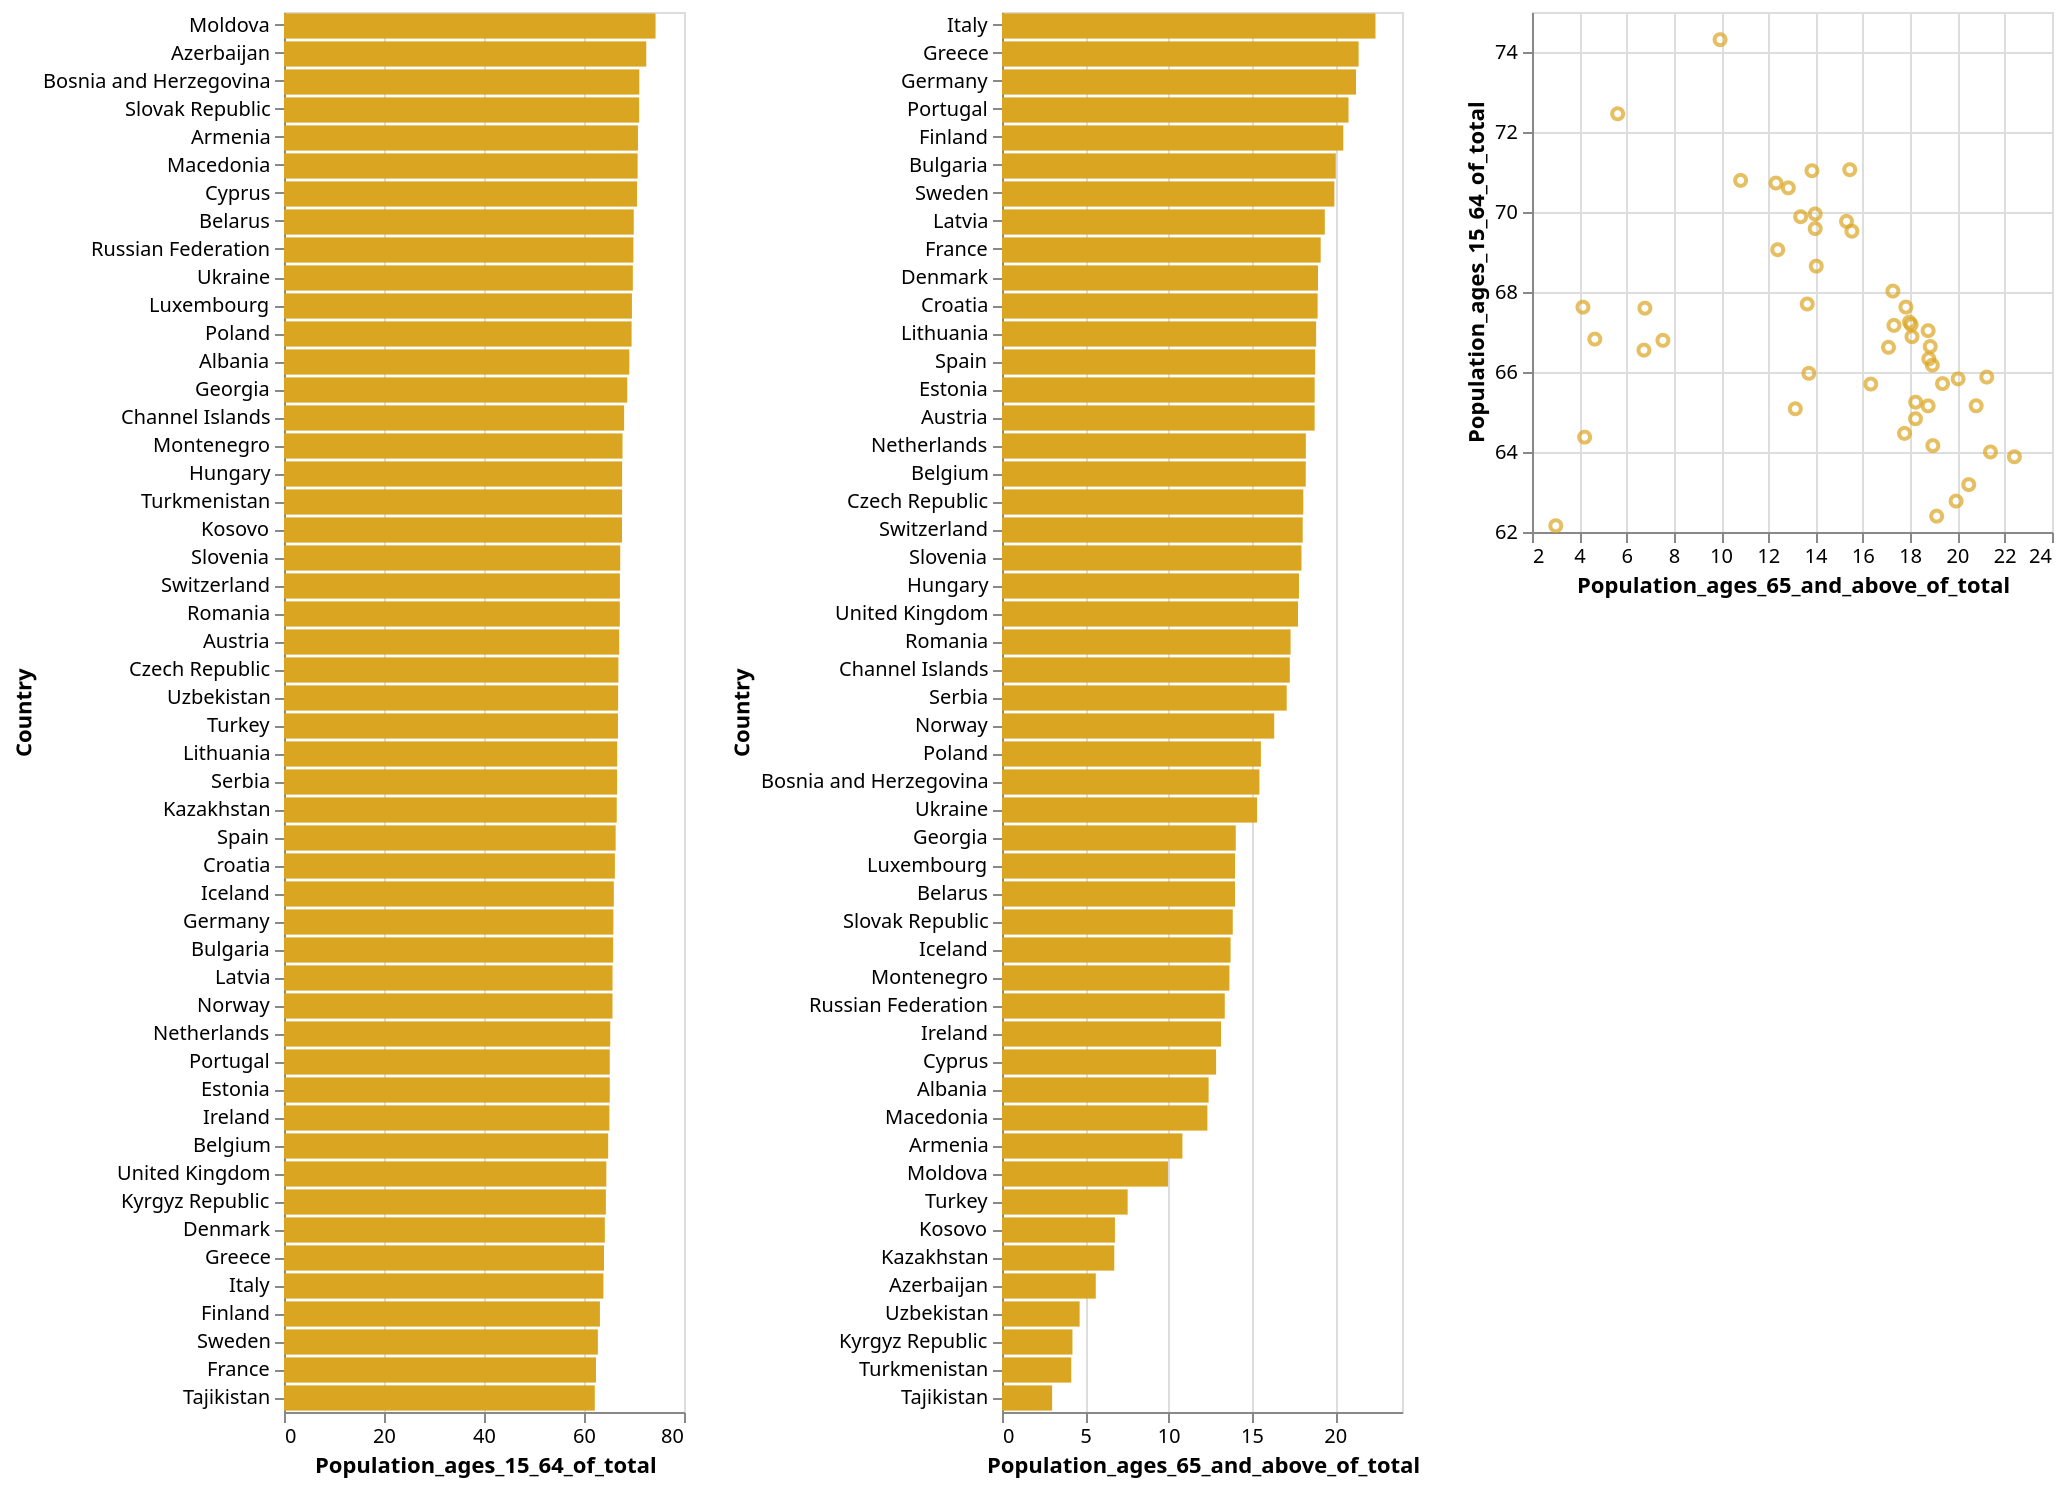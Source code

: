 {
    "$schema": "https://vega.github.io/schema/vega-lite/v2.json",
    "data": {
        "values": [
            {
                "Code": "ALB",
                "Country": "Albania",
                "Population_ages_15_64_of_total": 69.0574620108062,
                "Population_ages_65_and_above_of_total": 12.3963338706153
            },
            {
                "Code": "ARM",
                "Country": "Armenia",
                "Population_ages_15_64_of_total": 70.7901217876325,
                "Population_ages_65_and_above_of_total": 10.8259833940416
            },
            {
                "Code": "AUT",
                "Country": "Austria",
                "Population_ages_15_64_of_total": 67.0332301646914,
                "Population_ages_65_and_above_of_total": 18.7591300503032
            },
            {
                "Code": "AZE",
                "Country": "Azerbaijan",
                "Population_ages_15_64_of_total": 72.4553638068118,
                "Population_ages_65_and_above_of_total": 5.62608981288436
            },
            {
                "Code": "BLR",
                "Country": "Belarus",
                "Population_ages_15_64_of_total": 69.9508710458679,
                "Population_ages_65_and_above_of_total": 13.9809217228707
            },
            {
                "Code": "BEL",
                "Country": "Belgium",
                "Population_ages_15_64_of_total": 64.8307418795963,
                "Population_ages_65_and_above_of_total": 18.2248164293518
            },
            {
                "Code": "BIH",
                "Country": "Bosnia and Herzegovina",
                "Population_ages_15_64_of_total": 71.0579632250127,
                "Population_ages_65_and_above_of_total": 15.4439567753232
            },
            {
                "Code": "BGR",
                "Country": "Bulgaria",
                "Population_ages_15_64_of_total": 65.8285064995643,
                "Population_ages_65_and_above_of_total": 20.0274777416446
            },
            {
                "Code": "CHI",
                "Country": "Channel Islands",
                "Population_ages_15_64_of_total": 68.022872223444,
                "Population_ages_65_and_above_of_total": 17.2684065195611
            },
            {
                "Code": "HRV",
                "Country": "Croatia",
                "Population_ages_15_64_of_total": 66.1722696675744,
                "Population_ages_65_and_above_of_total": 18.9370747517226
            },
            {
                "Code": "CYP",
                "Country": "Cyprus",
                "Population_ages_15_64_of_total": 70.6035355702394,
                "Population_ages_65_and_above_of_total": 12.8454475242427
            },
            {
                "Code": "CZE",
                "Country": "Czech Republic",
                "Population_ages_15_64_of_total": 66.8821170374875,
                "Population_ages_65_and_above_of_total": 18.075987656862
            },
            {
                "Code": "DNK",
                "Country": "Denmark",
                "Population_ages_15_64_of_total": 64.1595524918413,
                "Population_ages_65_and_above_of_total": 18.9594398104384
            },
            {
                "Code": "EST",
                "Country": "Estonia",
                "Population_ages_15_64_of_total": 65.1524732621339,
                "Population_ages_65_and_above_of_total": 18.7597043330657
            },
            {
                "Code": "FIN",
                "Country": "Finland",
                "Population_ages_15_64_of_total": 63.1844856787288,
                "Population_ages_65_and_above_of_total": 20.4771837047151
            },
            {
                "Code": "FRA",
                "Country": "France",
                "Population_ages_15_64_of_total": 62.3959557946308,
                "Population_ages_65_and_above_of_total": 19.1205109623995
            },
            {
                "Code": "GEO",
                "Country": "Georgia",
                "Population_ages_15_64_of_total": 68.6468764031909,
                "Population_ages_65_and_above_of_total": 14.0256592059827
            },
            {
                "Code": "DEU",
                "Country": "Germany",
                "Population_ages_15_64_of_total": 65.8735239308132,
                "Population_ages_65_and_above_of_total": 21.2406519413629
            },
            {
                "Code": "GRC",
                "Country": "Greece",
                "Population_ages_15_64_of_total": 64.001114781101,
                "Population_ages_65_and_above_of_total": 21.396558181815
            },
            {
                "Code": "HUN",
                "Country": "Hungary",
                "Population_ages_15_64_of_total": 67.6233936744744,
                "Population_ages_65_and_above_of_total": 17.8178985477761
            },
            {
                "Code": "ISL",
                "Country": "Iceland",
                "Population_ages_15_64_of_total": 65.9664567048645,
                "Population_ages_65_and_above_of_total": 13.7138954238446
            },
            {
                "Code": "IRL",
                "Country": "Ireland",
                "Population_ages_15_64_of_total": 65.079935543936,
                "Population_ages_65_and_above_of_total": 13.1395030143128
            },
            {
                "Code": "ITA",
                "Country": "Italy",
                "Population_ages_15_64_of_total": 63.8797421672762,
                "Population_ages_65_and_above_of_total": 22.4098759007142
            },
            {
                "Code": "KAZ",
                "Country": "Kazakhstan",
                "Population_ages_15_64_of_total": 66.5468630019269,
                "Population_ages_65_and_above_of_total": 6.73573774316427
            },
            {
                "Code": "XKX",
                "Country": "Kosovo",
                "Population_ages_15_64_of_total": 67.5956284153006,
                "Population_ages_65_and_above_of_total": 6.77595628415301
            },
            {
                "Code": "KGZ",
                "Country": "Kyrgyz Republic",
                "Population_ages_15_64_of_total": 64.3715060803419,
                "Population_ages_65_and_above_of_total": 4.22684522224216
            },
            {
                "Code": "LVA",
                "Country": "Latvia",
                "Population_ages_15_64_of_total": 65.7100750417533,
                "Population_ages_65_and_above_of_total": 19.3677959383975
            },
            {
                "Code": "LTU",
                "Country": "Lithuania",
                "Population_ages_15_64_of_total": 66.637321711156,
                "Population_ages_65_and_above_of_total": 18.8477993888977
            },
            {
                "Code": "LUX",
                "Country": "Luxembourg",
                "Population_ages_15_64_of_total": 69.5849129798452,
                "Population_ages_65_and_above_of_total": 13.981414540389
            },
            {
                "Code": "MDA",
                "Country": "Moldova",
                "Population_ages_15_64_of_total": 74.3086639941979,
                "Population_ages_65_and_above_of_total": 9.95793208822932
            },
            {
                "Code": "MNE",
                "Country": "Montenegro",
                "Population_ages_15_64_of_total": 67.7000420274825,
                "Population_ages_65_and_above_of_total": 13.6450291715472
            },
            {
                "Code": "NLD",
                "Country": "Netherlands",
                "Population_ages_15_64_of_total": 65.2462589355619,
                "Population_ages_65_and_above_of_total": 18.2304693863117
            },
            {
                "Code": "NOR",
                "Country": "Norway",
                "Population_ages_15_64_of_total": 65.6985354157875,
                "Population_ages_65_and_above_of_total": 16.3329186310334
            },
            {
                "Code": "POL",
                "Country": "Poland",
                "Population_ages_15_64_of_total": 69.5203957630148,
                "Population_ages_65_and_above_of_total": 15.5333238336452
            },
            {
                "Code": "PRT",
                "Country": "Portugal",
                "Population_ages_15_64_of_total": 65.1552111668212,
                "Population_ages_65_and_above_of_total": 20.7914682047571
            },
            {
                "Code": "ROU",
                "Country": "Romania",
                "Population_ages_15_64_of_total": 67.1654214752418,
                "Population_ages_65_and_above_of_total": 17.3139967333842
            },
            {
                "Code": "RUS",
                "Country": "Russian Federation",
                "Population_ages_15_64_of_total": 69.8822387917186,
                "Population_ages_65_and_above_of_total": 13.3658426985027
            },
            {
                "Code": "SRB",
                "Country": "Serbia",
                "Population_ages_15_64_of_total": 66.6173161713822,
                "Population_ages_65_and_above_of_total": 17.0823666319247
            },
            {
                "Code": "SVK",
                "Country": "Slovak Republic",
                "Population_ages_15_64_of_total": 71.0312889656187,
                "Population_ages_65_and_above_of_total": 13.8450659736415
            },
            {
                "Code": "SVN",
                "Country": "Slovenia",
                "Population_ages_15_64_of_total": 67.2471833486012,
                "Population_ages_65_and_above_of_total": 17.9683834689382
            },
            {
                "Code": "ESP",
                "Country": "Spain",
                "Population_ages_15_64_of_total": 66.3288553181877,
                "Population_ages_65_and_above_of_total": 18.7894661035796
            },
            {
                "Code": "SWE",
                "Country": "Sweden",
                "Population_ages_15_64_of_total": 62.7731014069742,
                "Population_ages_65_and_above_of_total": 19.9420190919181
            },
            {
                "Code": "CHE",
                "Country": "Switzerland",
                "Population_ages_15_64_of_total": 67.1827980001116,
                "Population_ages_65_and_above_of_total": 18.0418460178465
            },
            {
                "Code": "TJK",
                "Country": "Tajikistan",
                "Population_ages_15_64_of_total": 62.1561674893051,
                "Population_ages_65_and_above_of_total": 3.00628812918872
            },
            {
                "Code": "TUR",
                "Country": "Turkey",
                "Population_ages_15_64_of_total": 66.790794681757,
                "Population_ages_65_and_above_of_total": 7.53869755140193
            },
            {
                "Code": "TKM",
                "Country": "Turkmenistan",
                "Population_ages_15_64_of_total": 67.6209109068909,
                "Population_ages_65_and_above_of_total": 4.15507428861104
            },
            {
                "Code": "UKR",
                "Country": "Ukraine",
                "Population_ages_15_64_of_total": 69.7661921081373,
                "Population_ages_65_and_above_of_total": 15.3061908119499
            },
            {
                "Code": "GBR",
                "Country": "United Kingdom",
                "Population_ages_15_64_of_total": 64.4654096116544,
                "Population_ages_65_and_above_of_total": 17.7603695294859
            },
            {
                "Code": "UZB",
                "Country": "Uzbekistan",
                "Population_ages_15_64_of_total": 66.8223460574423,
                "Population_ages_65_and_above_of_total": 4.6577368288371
            },
            {
                "Code": "MKD",
                "Country": "Macedonia",
                "Population_ages_15_64_of_total": 70.7240914276147,
                "Population_ages_65_and_above_of_total": 12.3228189427425
            }
        ]
    },
    "hconcat": [
        {
            "encoding": {
                "color": {
                    "condition": {
                        "selection": {
                            "not": "brush"
                        },
                        "value": "steelblue"
                    },
                    "value": "goldenrod"
                },
                "x": {
                    "field": "Population_ages_15_64_of_total",
                    "type": "quantitative"
                },
                "y": {
                    "field": "Country",
                    "sort": {
                        "field": "Population_ages_15_64_of_total",
                        "op": "min",
                        "order": "descending"
                    },
                    "type": "ordinal"
                }
            },
            "height": 700,
            "mark": "bar",
            "selection": {
                "brush": {
                    "encodings": [
                        "y"
                    ],
                    "type": "interval"
                }
            }
        },
        {
            "encoding": {
                "color": {
                    "condition": {
                        "selection": {
                            "not": "brush"
                        },
                        "value": "steelblue"
                    },
                    "value": "goldenrod"
                },
                "x": {
                    "field": "Population_ages_65_and_above_of_total",
                    "type": "quantitative"
                },
                "y": {
                    "field": "Country",
                    "sort": {
                        "field": "Population_ages_65_and_above_of_total",
                        "op": "min",
                        "order": "descending"
                    },
                    "type": "ordinal"
                }
            },
            "height": 700,
            "mark": "bar",
            "selection": {
                "brush": {
                    "encodings": [
                        "y"
                    ],
                    "type": "interval"
                }
            }
        },
        {
            "encoding": {
                "color": {
                    "condition": {
                        "selection": {
                            "not": "brush"
                        },
                        "value": "steelblue"
                    },
                    "value": "goldenrod"
                },
                "x": {
                    "field": "Population_ages_65_and_above_of_total",
                    "scale": {
                        "zero": false
                    },
                    "type": "quantitative"
                },
                "y": {
                    "field": "Population_ages_15_64_of_total",
                    "scale": {
                        "zero": false
                    },
                    "type": "quantitative"
                }
            },
            "height": 260,
            "mark": "point",
            "selection": {
                "brush": {
                    "type": "interval"
                }
            },
            "width": 260
        }
    ]
}